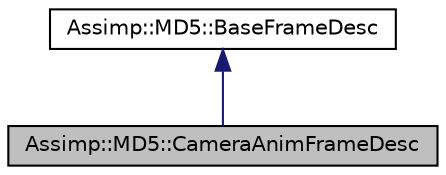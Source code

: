 digraph "Assimp::MD5::CameraAnimFrameDesc"
{
  edge [fontname="Helvetica",fontsize="10",labelfontname="Helvetica",labelfontsize="10"];
  node [fontname="Helvetica",fontsize="10",shape=record];
  Node1 [label="Assimp::MD5::CameraAnimFrameDesc",height=0.2,width=0.4,color="black", fillcolor="grey75", style="filled", fontcolor="black"];
  Node2 -> Node1 [dir="back",color="midnightblue",fontsize="10",style="solid"];
  Node2 [label="Assimp::MD5::BaseFrameDesc",height=0.2,width=0.4,color="black", fillcolor="white", style="filled",URL="$struct_assimp_1_1_m_d5_1_1_base_frame_desc.html"];
}
